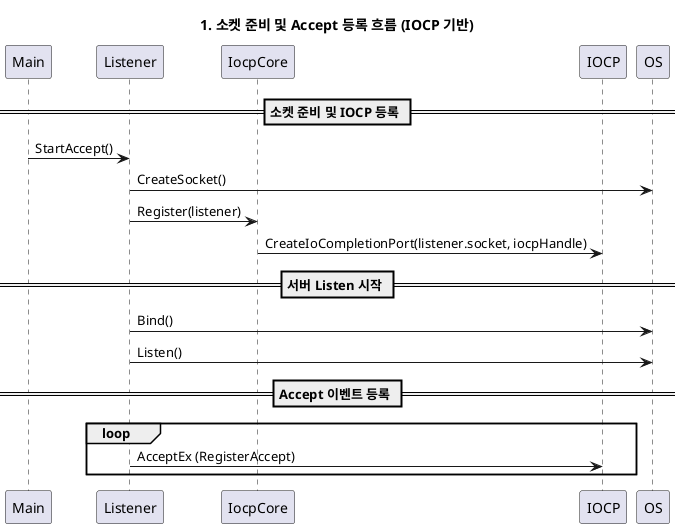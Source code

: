 @startuml
title 1. 소켓 준비 및 Accept 등록 흐름 (IOCP 기반)
participant Main
participant Listener
participant IocpCore
participant IOCP
participant OS

== 소켓 준비 및 IOCP 등록 ==

Main -> Listener : StartAccept()
Listener -> OS : CreateSocket()
Listener -> IocpCore : Register(listener)
IocpCore -> IOCP : CreateIoCompletionPort(listener.socket, iocpHandle)

== 서버 Listen 시작 ==

Listener -> OS : Bind()
Listener -> OS : Listen()

== Accept 이벤트 등록 ==

loop 
    Listener -> IOCP : AcceptEx (RegisterAccept)
end

@enduml

@startuml
title 클라이언트 입장 처리 흐름 (IOCP 기반)

participant "Worker Thread" as Worker
participant IOCP
participant Listener
participant Session
participant Service

== 클라이언트 연결 요청 감지 ==
IOCP -> Worker : Accept 이벤트 발생 (AcceptEvent)

Worker -> Listener : ProcessAccept(acceptEvent)
Listener -> Session : ProcessConnect()

== 연결 처리 및 수신 등록 ==
Session -> Session : _connected = true
Session -> Service : AddSession(this)
Session -> Session : OnConnected() 호출
Session -> Session : RegisterRecv()

Session -> IOCP : WSARecv 등록 (수신 이벤트 대기)

@enduml